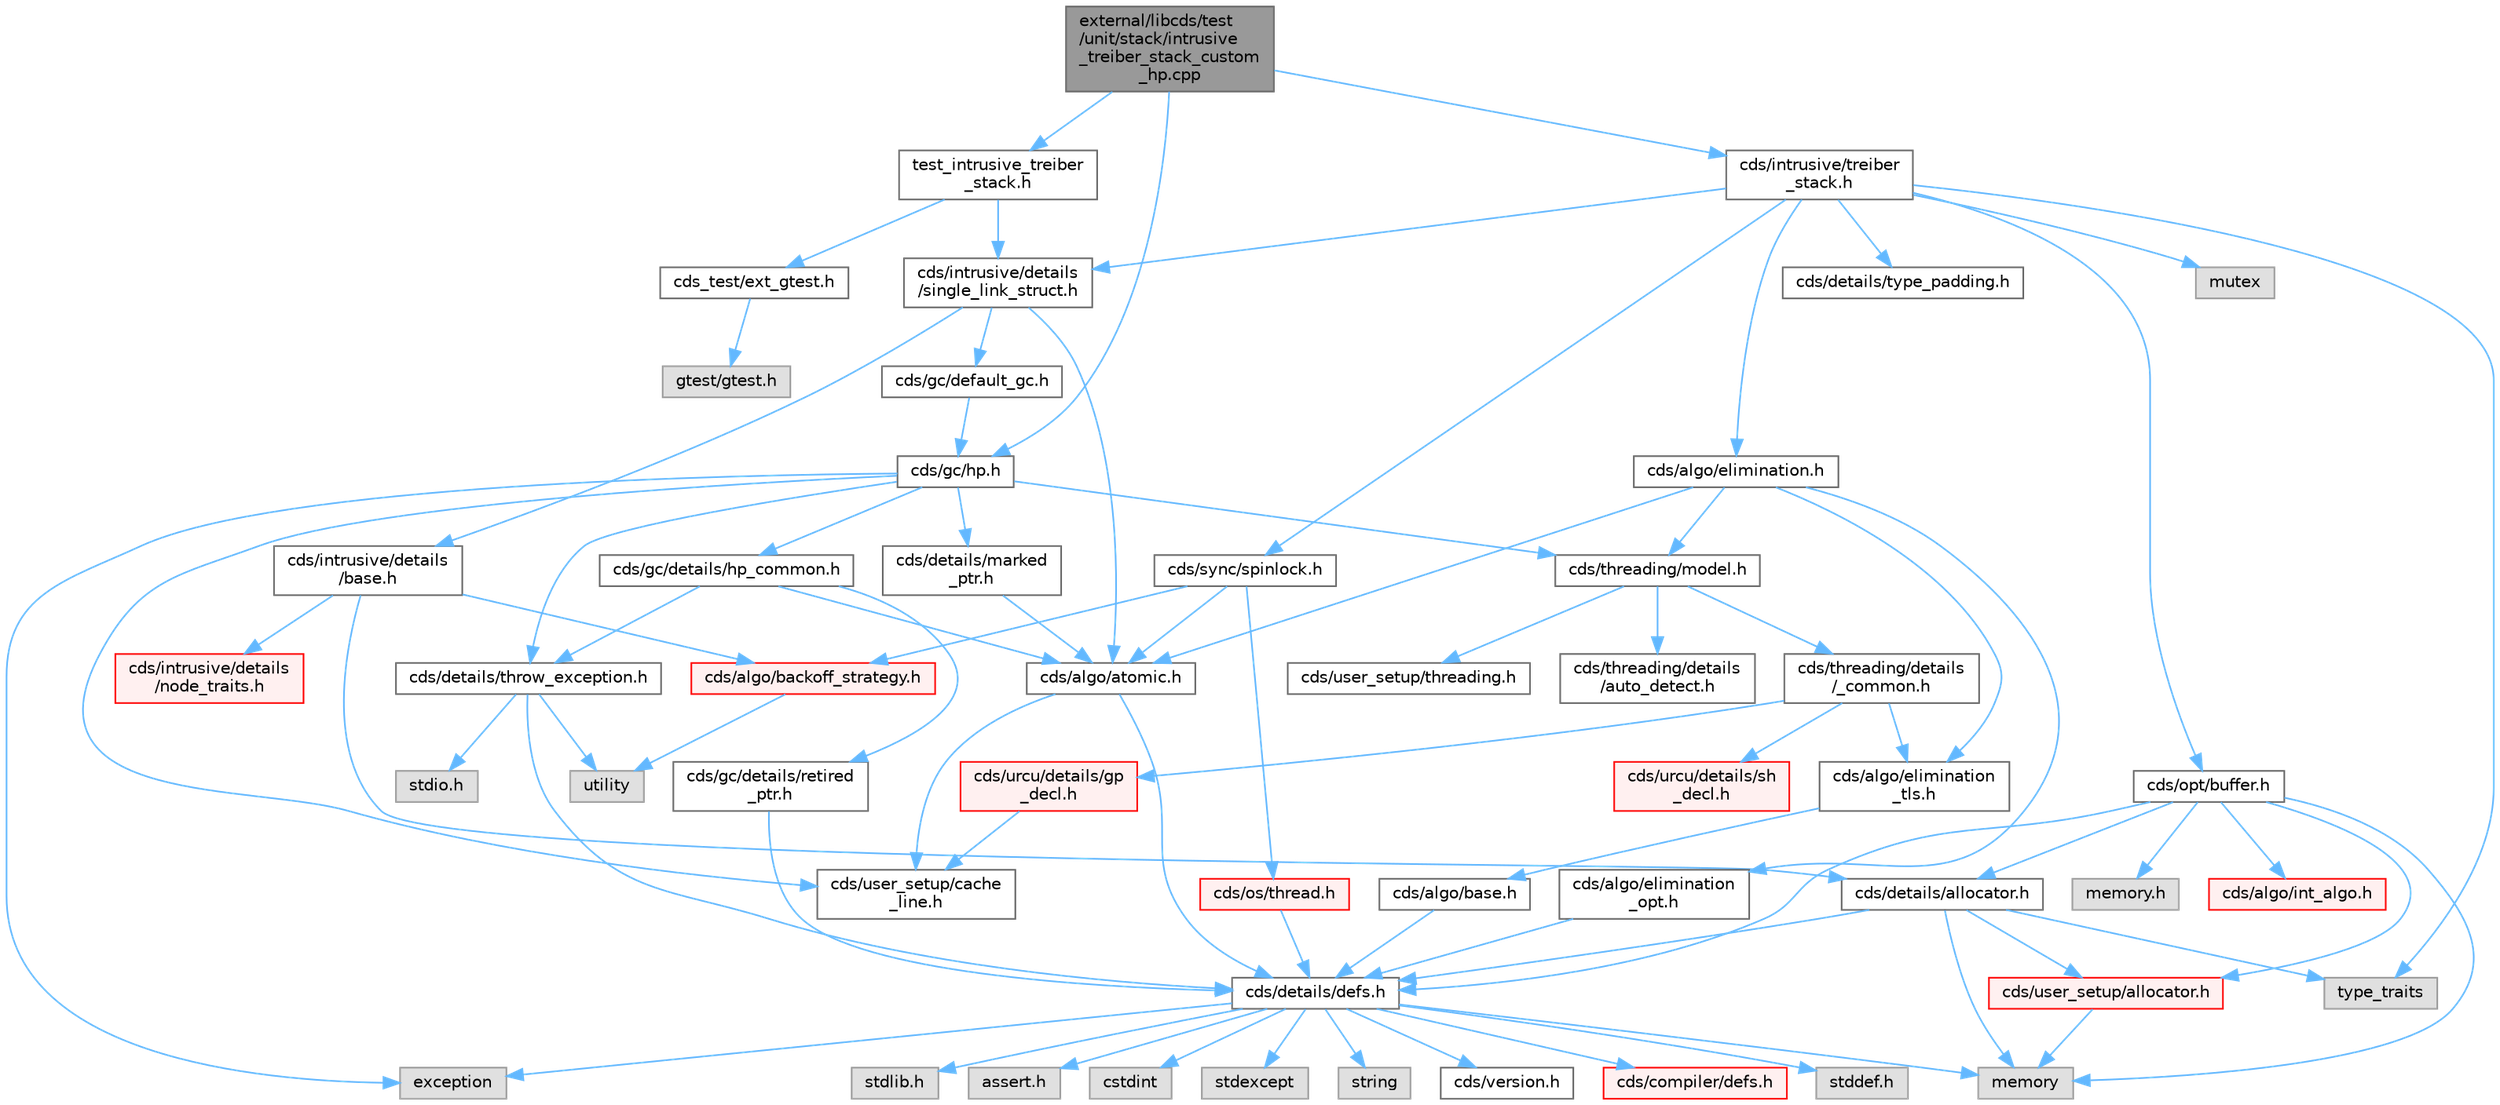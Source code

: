 digraph "external/libcds/test/unit/stack/intrusive_treiber_stack_custom_hp.cpp"
{
 // LATEX_PDF_SIZE
  bgcolor="transparent";
  edge [fontname=Helvetica,fontsize=10,labelfontname=Helvetica,labelfontsize=10];
  node [fontname=Helvetica,fontsize=10,shape=box,height=0.2,width=0.4];
  Node1 [id="Node000001",label="external/libcds/test\l/unit/stack/intrusive\l_treiber_stack_custom\l_hp.cpp",height=0.2,width=0.4,color="gray40", fillcolor="grey60", style="filled", fontcolor="black",tooltip=" "];
  Node1 -> Node2 [id="edge77_Node000001_Node000002",color="steelblue1",style="solid",tooltip=" "];
  Node2 [id="Node000002",label="test_intrusive_treiber\l_stack.h",height=0.2,width=0.4,color="grey40", fillcolor="white", style="filled",URL="$test__intrusive__treiber__stack_8h.html",tooltip=" "];
  Node2 -> Node3 [id="edge78_Node000002_Node000003",color="steelblue1",style="solid",tooltip=" "];
  Node3 [id="Node000003",label="cds_test/ext_gtest.h",height=0.2,width=0.4,color="grey40", fillcolor="white", style="filled",URL="$ext__gtest_8h.html",tooltip=" "];
  Node3 -> Node4 [id="edge79_Node000003_Node000004",color="steelblue1",style="solid",tooltip=" "];
  Node4 [id="Node000004",label="gtest/gtest.h",height=0.2,width=0.4,color="grey60", fillcolor="#E0E0E0", style="filled",tooltip=" "];
  Node2 -> Node5 [id="edge80_Node000002_Node000005",color="steelblue1",style="solid",tooltip=" "];
  Node5 [id="Node000005",label="cds/intrusive/details\l/single_link_struct.h",height=0.2,width=0.4,color="grey40", fillcolor="white", style="filled",URL="$single__link__struct_8h.html",tooltip=" "];
  Node5 -> Node6 [id="edge81_Node000005_Node000006",color="steelblue1",style="solid",tooltip=" "];
  Node6 [id="Node000006",label="cds/intrusive/details\l/base.h",height=0.2,width=0.4,color="grey40", fillcolor="white", style="filled",URL="$external_2libcds_2cds_2intrusive_2details_2base_8h.html",tooltip=" "];
  Node6 -> Node7 [id="edge82_Node000006_Node000007",color="steelblue1",style="solid",tooltip=" "];
  Node7 [id="Node000007",label="cds/intrusive/details\l/node_traits.h",height=0.2,width=0.4,color="red", fillcolor="#FFF0F0", style="filled",URL="$node__traits_8h.html",tooltip=" "];
  Node6 -> Node42 [id="edge83_Node000006_Node000042",color="steelblue1",style="solid",tooltip=" "];
  Node42 [id="Node000042",label="cds/details/allocator.h",height=0.2,width=0.4,color="grey40", fillcolor="white", style="filled",URL="$external_2libcds_2cds_2details_2allocator_8h.html",tooltip=" "];
  Node42 -> Node43 [id="edge84_Node000042_Node000043",color="steelblue1",style="solid",tooltip=" "];
  Node43 [id="Node000043",label="type_traits",height=0.2,width=0.4,color="grey60", fillcolor="#E0E0E0", style="filled",tooltip=" "];
  Node42 -> Node20 [id="edge85_Node000042_Node000020",color="steelblue1",style="solid",tooltip=" "];
  Node20 [id="Node000020",label="memory",height=0.2,width=0.4,color="grey60", fillcolor="#E0E0E0", style="filled",tooltip=" "];
  Node42 -> Node12 [id="edge86_Node000042_Node000012",color="steelblue1",style="solid",tooltip=" "];
  Node12 [id="Node000012",label="cds/details/defs.h",height=0.2,width=0.4,color="grey40", fillcolor="white", style="filled",URL="$details_2defs_8h.html",tooltip=" "];
  Node12 -> Node13 [id="edge87_Node000012_Node000013",color="steelblue1",style="solid",tooltip=" "];
  Node13 [id="Node000013",label="stddef.h",height=0.2,width=0.4,color="grey60", fillcolor="#E0E0E0", style="filled",tooltip=" "];
  Node12 -> Node14 [id="edge88_Node000012_Node000014",color="steelblue1",style="solid",tooltip=" "];
  Node14 [id="Node000014",label="stdlib.h",height=0.2,width=0.4,color="grey60", fillcolor="#E0E0E0", style="filled",tooltip=" "];
  Node12 -> Node15 [id="edge89_Node000012_Node000015",color="steelblue1",style="solid",tooltip=" "];
  Node15 [id="Node000015",label="assert.h",height=0.2,width=0.4,color="grey60", fillcolor="#E0E0E0", style="filled",tooltip=" "];
  Node12 -> Node16 [id="edge90_Node000012_Node000016",color="steelblue1",style="solid",tooltip=" "];
  Node16 [id="Node000016",label="cstdint",height=0.2,width=0.4,color="grey60", fillcolor="#E0E0E0", style="filled",tooltip=" "];
  Node12 -> Node17 [id="edge91_Node000012_Node000017",color="steelblue1",style="solid",tooltip=" "];
  Node17 [id="Node000017",label="exception",height=0.2,width=0.4,color="grey60", fillcolor="#E0E0E0", style="filled",tooltip=" "];
  Node12 -> Node18 [id="edge92_Node000012_Node000018",color="steelblue1",style="solid",tooltip=" "];
  Node18 [id="Node000018",label="stdexcept",height=0.2,width=0.4,color="grey60", fillcolor="#E0E0E0", style="filled",tooltip=" "];
  Node12 -> Node19 [id="edge93_Node000012_Node000019",color="steelblue1",style="solid",tooltip=" "];
  Node19 [id="Node000019",label="string",height=0.2,width=0.4,color="grey60", fillcolor="#E0E0E0", style="filled",tooltip=" "];
  Node12 -> Node20 [id="edge94_Node000012_Node000020",color="steelblue1",style="solid",tooltip=" "];
  Node12 -> Node21 [id="edge95_Node000012_Node000021",color="steelblue1",style="solid",tooltip=" "];
  Node21 [id="Node000021",label="cds/version.h",height=0.2,width=0.4,color="grey40", fillcolor="white", style="filled",URL="$external_2libcds_2cds_2version_8h.html",tooltip=" "];
  Node12 -> Node22 [id="edge96_Node000012_Node000022",color="steelblue1",style="solid",tooltip=" "];
  Node22 [id="Node000022",label="cds/compiler/defs.h",height=0.2,width=0.4,color="red", fillcolor="#FFF0F0", style="filled",URL="$compiler_2defs_8h.html",tooltip=" "];
  Node42 -> Node25 [id="edge97_Node000042_Node000025",color="steelblue1",style="solid",tooltip=" "];
  Node25 [id="Node000025",label="cds/user_setup/allocator.h",height=0.2,width=0.4,color="red", fillcolor="#FFF0F0", style="filled",URL="$external_2libcds_2cds_2user__setup_2allocator_8h.html",tooltip="Default implementation of allocator classes."];
  Node25 -> Node20 [id="edge98_Node000025_Node000020",color="steelblue1",style="solid",tooltip=" "];
  Node6 -> Node44 [id="edge99_Node000006_Node000044",color="steelblue1",style="solid",tooltip=" "];
  Node44 [id="Node000044",label="cds/algo/backoff_strategy.h",height=0.2,width=0.4,color="red", fillcolor="#FFF0F0", style="filled",URL="$backoff__strategy_8h.html",tooltip=" "];
  Node44 -> Node39 [id="edge100_Node000044_Node000039",color="steelblue1",style="solid",tooltip=" "];
  Node39 [id="Node000039",label="utility",height=0.2,width=0.4,color="grey60", fillcolor="#E0E0E0", style="filled",tooltip=" "];
  Node5 -> Node48 [id="edge101_Node000005_Node000048",color="steelblue1",style="solid",tooltip=" "];
  Node48 [id="Node000048",label="cds/gc/default_gc.h",height=0.2,width=0.4,color="grey40", fillcolor="white", style="filled",URL="$default__gc_8h.html",tooltip=" "];
  Node48 -> Node49 [id="edge102_Node000048_Node000049",color="steelblue1",style="solid",tooltip=" "];
  Node49 [id="Node000049",label="cds/gc/hp.h",height=0.2,width=0.4,color="grey40", fillcolor="white", style="filled",URL="$hp_8h.html",tooltip=" "];
  Node49 -> Node17 [id="edge103_Node000049_Node000017",color="steelblue1",style="solid",tooltip=" "];
  Node49 -> Node50 [id="edge104_Node000049_Node000050",color="steelblue1",style="solid",tooltip=" "];
  Node50 [id="Node000050",label="cds/gc/details/hp_common.h",height=0.2,width=0.4,color="grey40", fillcolor="white", style="filled",URL="$hp__common_8h.html",tooltip=" "];
  Node50 -> Node41 [id="edge105_Node000050_Node000041",color="steelblue1",style="solid",tooltip=" "];
  Node41 [id="Node000041",label="cds/algo/atomic.h",height=0.2,width=0.4,color="grey40", fillcolor="white", style="filled",URL="$external_2libcds_2cds_2algo_2atomic_8h.html",tooltip=" "];
  Node41 -> Node12 [id="edge106_Node000041_Node000012",color="steelblue1",style="solid",tooltip=" "];
  Node41 -> Node40 [id="edge107_Node000041_Node000040",color="steelblue1",style="solid",tooltip=" "];
  Node40 [id="Node000040",label="cds/user_setup/cache\l_line.h",height=0.2,width=0.4,color="grey40", fillcolor="white", style="filled",URL="$cache__line_8h.html",tooltip="Cache-line size definition"];
  Node50 -> Node51 [id="edge108_Node000050_Node000051",color="steelblue1",style="solid",tooltip=" "];
  Node51 [id="Node000051",label="cds/gc/details/retired\l_ptr.h",height=0.2,width=0.4,color="grey40", fillcolor="white", style="filled",URL="$retired__ptr_8h.html",tooltip=" "];
  Node51 -> Node12 [id="edge109_Node000051_Node000012",color="steelblue1",style="solid",tooltip=" "];
  Node50 -> Node37 [id="edge110_Node000050_Node000037",color="steelblue1",style="solid",tooltip=" "];
  Node37 [id="Node000037",label="cds/details/throw_exception.h",height=0.2,width=0.4,color="grey40", fillcolor="white", style="filled",URL="$throw__exception_8h.html",tooltip=" "];
  Node37 -> Node12 [id="edge111_Node000037_Node000012",color="steelblue1",style="solid",tooltip=" "];
  Node37 -> Node38 [id="edge112_Node000037_Node000038",color="steelblue1",style="solid",tooltip=" "];
  Node38 [id="Node000038",label="stdio.h",height=0.2,width=0.4,color="grey60", fillcolor="#E0E0E0", style="filled",tooltip=" "];
  Node37 -> Node39 [id="edge113_Node000037_Node000039",color="steelblue1",style="solid",tooltip=" "];
  Node49 -> Node52 [id="edge114_Node000049_Node000052",color="steelblue1",style="solid",tooltip=" "];
  Node52 [id="Node000052",label="cds/threading/model.h",height=0.2,width=0.4,color="grey40", fillcolor="white", style="filled",URL="$model_8h.html",tooltip=" "];
  Node52 -> Node53 [id="edge115_Node000052_Node000053",color="steelblue1",style="solid",tooltip=" "];
  Node53 [id="Node000053",label="cds/threading/details\l/_common.h",height=0.2,width=0.4,color="grey40", fillcolor="white", style="filled",URL="$__common_8h.html",tooltip=" "];
  Node53 -> Node54 [id="edge116_Node000053_Node000054",color="steelblue1",style="solid",tooltip=" "];
  Node54 [id="Node000054",label="cds/urcu/details/gp\l_decl.h",height=0.2,width=0.4,color="red", fillcolor="#FFF0F0", style="filled",URL="$gp__decl_8h.html",tooltip=" "];
  Node54 -> Node40 [id="edge117_Node000054_Node000040",color="steelblue1",style="solid",tooltip=" "];
  Node53 -> Node60 [id="edge118_Node000053_Node000060",color="steelblue1",style="solid",tooltip=" "];
  Node60 [id="Node000060",label="cds/urcu/details/sh\l_decl.h",height=0.2,width=0.4,color="red", fillcolor="#FFF0F0", style="filled",URL="$sh__decl_8h.html",tooltip=" "];
  Node53 -> Node61 [id="edge119_Node000053_Node000061",color="steelblue1",style="solid",tooltip=" "];
  Node61 [id="Node000061",label="cds/algo/elimination\l_tls.h",height=0.2,width=0.4,color="grey40", fillcolor="white", style="filled",URL="$elimination__tls_8h.html",tooltip=" "];
  Node61 -> Node62 [id="edge120_Node000061_Node000062",color="steelblue1",style="solid",tooltip=" "];
  Node62 [id="Node000062",label="cds/algo/base.h",height=0.2,width=0.4,color="grey40", fillcolor="white", style="filled",URL="$external_2libcds_2cds_2algo_2base_8h.html",tooltip=" "];
  Node62 -> Node12 [id="edge121_Node000062_Node000012",color="steelblue1",style="solid",tooltip=" "];
  Node52 -> Node63 [id="edge122_Node000052_Node000063",color="steelblue1",style="solid",tooltip=" "];
  Node63 [id="Node000063",label="cds/user_setup/threading.h",height=0.2,width=0.4,color="grey40", fillcolor="white", style="filled",URL="$external_2libcds_2cds_2user__setup_2threading_8h.html",tooltip=" "];
  Node52 -> Node64 [id="edge123_Node000052_Node000064",color="steelblue1",style="solid",tooltip=" "];
  Node64 [id="Node000064",label="cds/threading/details\l/auto_detect.h",height=0.2,width=0.4,color="grey40", fillcolor="white", style="filled",URL="$auto__detect_8h.html",tooltip=" "];
  Node49 -> Node37 [id="edge124_Node000049_Node000037",color="steelblue1",style="solid",tooltip=" "];
  Node49 -> Node59 [id="edge125_Node000049_Node000059",color="steelblue1",style="solid",tooltip=" "];
  Node59 [id="Node000059",label="cds/details/marked\l_ptr.h",height=0.2,width=0.4,color="grey40", fillcolor="white", style="filled",URL="$marked__ptr_8h.html",tooltip=" "];
  Node59 -> Node41 [id="edge126_Node000059_Node000041",color="steelblue1",style="solid",tooltip=" "];
  Node49 -> Node40 [id="edge127_Node000049_Node000040",color="steelblue1",style="solid",tooltip=" "];
  Node5 -> Node41 [id="edge128_Node000005_Node000041",color="steelblue1",style="solid",tooltip=" "];
  Node1 -> Node49 [id="edge129_Node000001_Node000049",color="steelblue1",style="solid",tooltip=" "];
  Node1 -> Node65 [id="edge130_Node000001_Node000065",color="steelblue1",style="solid",tooltip=" "];
  Node65 [id="Node000065",label="cds/intrusive/treiber\l_stack.h",height=0.2,width=0.4,color="grey40", fillcolor="white", style="filled",URL="$intrusive_2treiber__stack_8h.html",tooltip=" "];
  Node65 -> Node43 [id="edge131_Node000065_Node000043",color="steelblue1",style="solid",tooltip=" "];
  Node65 -> Node66 [id="edge132_Node000065_Node000066",color="steelblue1",style="solid",tooltip=" "];
  Node66 [id="Node000066",label="mutex",height=0.2,width=0.4,color="grey60", fillcolor="#E0E0E0", style="filled",tooltip=" "];
  Node65 -> Node5 [id="edge133_Node000065_Node000005",color="steelblue1",style="solid",tooltip=" "];
  Node65 -> Node67 [id="edge134_Node000065_Node000067",color="steelblue1",style="solid",tooltip=" "];
  Node67 [id="Node000067",label="cds/algo/elimination.h",height=0.2,width=0.4,color="grey40", fillcolor="white", style="filled",URL="$elimination_8h.html",tooltip=" "];
  Node67 -> Node61 [id="edge135_Node000067_Node000061",color="steelblue1",style="solid",tooltip=" "];
  Node67 -> Node68 [id="edge136_Node000067_Node000068",color="steelblue1",style="solid",tooltip=" "];
  Node68 [id="Node000068",label="cds/algo/elimination\l_opt.h",height=0.2,width=0.4,color="grey40", fillcolor="white", style="filled",URL="$elimination__opt_8h.html",tooltip=" "];
  Node68 -> Node12 [id="edge137_Node000068_Node000012",color="steelblue1",style="solid",tooltip=" "];
  Node67 -> Node41 [id="edge138_Node000067_Node000041",color="steelblue1",style="solid",tooltip=" "];
  Node67 -> Node52 [id="edge139_Node000067_Node000052",color="steelblue1",style="solid",tooltip=" "];
  Node65 -> Node69 [id="edge140_Node000065_Node000069",color="steelblue1",style="solid",tooltip=" "];
  Node69 [id="Node000069",label="cds/opt/buffer.h",height=0.2,width=0.4,color="grey40", fillcolor="white", style="filled",URL="$external_2libcds_2cds_2opt_2buffer_8h.html",tooltip=" "];
  Node69 -> Node70 [id="edge141_Node000069_Node000070",color="steelblue1",style="solid",tooltip=" "];
  Node70 [id="Node000070",label="memory.h",height=0.2,width=0.4,color="grey60", fillcolor="#E0E0E0", style="filled",tooltip=" "];
  Node69 -> Node12 [id="edge142_Node000069_Node000012",color="steelblue1",style="solid",tooltip=" "];
  Node69 -> Node25 [id="edge143_Node000069_Node000025",color="steelblue1",style="solid",tooltip=" "];
  Node69 -> Node42 [id="edge144_Node000069_Node000042",color="steelblue1",style="solid",tooltip=" "];
  Node69 -> Node30 [id="edge145_Node000069_Node000030",color="steelblue1",style="solid",tooltip=" "];
  Node30 [id="Node000030",label="cds/algo/int_algo.h",height=0.2,width=0.4,color="red", fillcolor="#FFF0F0", style="filled",URL="$int__algo_8h.html",tooltip=" "];
  Node69 -> Node20 [id="edge146_Node000069_Node000020",color="steelblue1",style="solid",tooltip=" "];
  Node65 -> Node71 [id="edge147_Node000065_Node000071",color="steelblue1",style="solid",tooltip=" "];
  Node71 [id="Node000071",label="cds/sync/spinlock.h",height=0.2,width=0.4,color="grey40", fillcolor="white", style="filled",URL="$sync_2spinlock_8h.html",tooltip=" "];
  Node71 -> Node41 [id="edge148_Node000071_Node000041",color="steelblue1",style="solid",tooltip=" "];
  Node71 -> Node56 [id="edge149_Node000071_Node000056",color="steelblue1",style="solid",tooltip=" "];
  Node56 [id="Node000056",label="cds/os/thread.h",height=0.2,width=0.4,color="red", fillcolor="#FFF0F0", style="filled",URL="$cds_2os_2thread_8h.html",tooltip=" "];
  Node56 -> Node12 [id="edge150_Node000056_Node000012",color="steelblue1",style="solid",tooltip=" "];
  Node71 -> Node44 [id="edge151_Node000071_Node000044",color="steelblue1",style="solid",tooltip=" "];
  Node65 -> Node72 [id="edge152_Node000065_Node000072",color="steelblue1",style="solid",tooltip=" "];
  Node72 [id="Node000072",label="cds/details/type_padding.h",height=0.2,width=0.4,color="grey40", fillcolor="white", style="filled",URL="$type__padding_8h.html",tooltip=" "];
}
